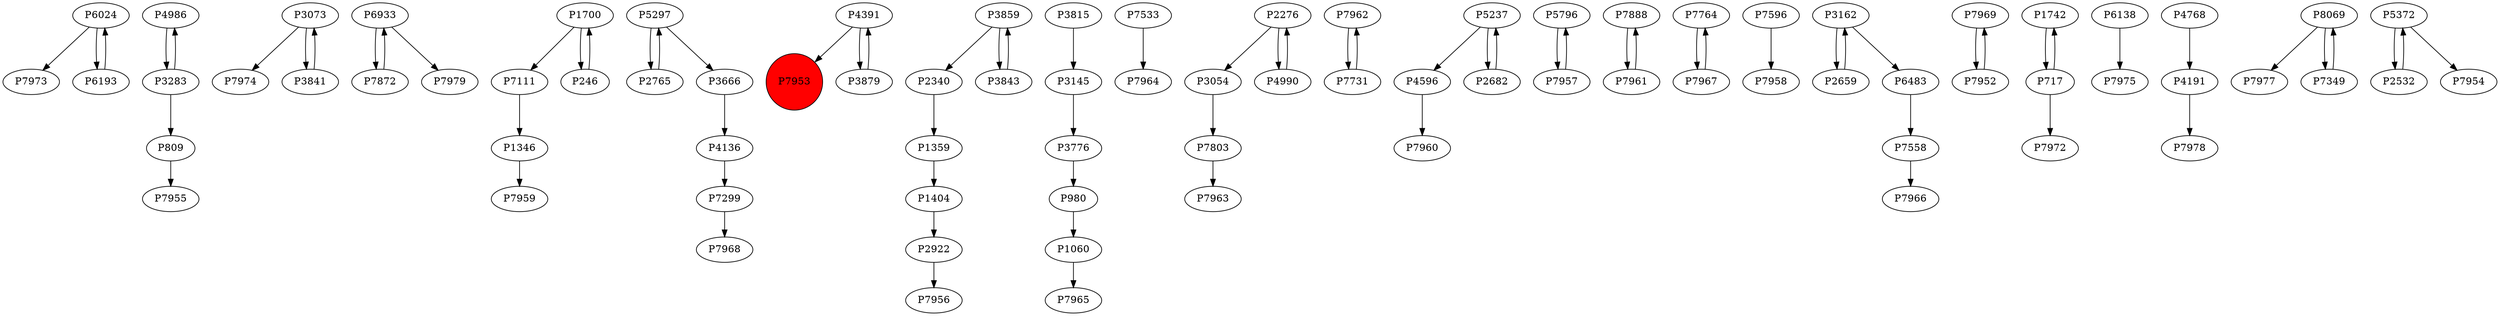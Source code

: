digraph {
	P6024 -> P7973
	P4986 -> P3283
	P3073 -> P7974
	P6933 -> P7872
	P1700 -> P7111
	P3666 -> P4136
	P4391 -> P7953
	P1346 -> P7959
	P1359 -> P1404
	P3815 -> P3145
	P7533 -> P7964
	P2340 -> P1359
	P7803 -> P7963
	P7962 -> P7731
	P2276 -> P3054
	P4596 -> P7960
	P5796 -> P7957
	P7731 -> P7962
	P7888 -> P7961
	P1700 -> P246
	P7872 -> P6933
	P7764 -> P7967
	P7596 -> P7958
	P3162 -> P2659
	P3145 -> P3776
	P7969 -> P7952
	P1742 -> P717
	P6024 -> P6193
	P2765 -> P5297
	P6138 -> P7975
	P4768 -> P4191
	P8069 -> P7977
	P4191 -> P7978
	P3879 -> P4391
	P3841 -> P3073
	P5372 -> P2532
	P2276 -> P4990
	P6933 -> P7979
	P3162 -> P6483
	P4136 -> P7299
	P3859 -> P2340
	P7558 -> P7966
	P809 -> P7955
	P1060 -> P7965
	P4391 -> P3879
	P7961 -> P7888
	P5237 -> P4596
	P2922 -> P7956
	P6193 -> P6024
	P7299 -> P7968
	P5237 -> P2682
	P717 -> P7972
	P3283 -> P809
	P3776 -> P980
	P980 -> P1060
	P5297 -> P2765
	P5297 -> P3666
	P246 -> P1700
	P3073 -> P3841
	P3283 -> P4986
	P2659 -> P3162
	P7957 -> P5796
	P8069 -> P7349
	P2532 -> P5372
	P7967 -> P7764
	P5372 -> P7954
	P3859 -> P3843
	P3054 -> P7803
	P7952 -> P7969
	P2682 -> P5237
	P717 -> P1742
	P7111 -> P1346
	P3843 -> P3859
	P6483 -> P7558
	P4990 -> P2276
	P1404 -> P2922
	P7349 -> P8069
	P7953 [shape=circle]
	P7953 [style=filled]
	P7953 [fillcolor=red]
}